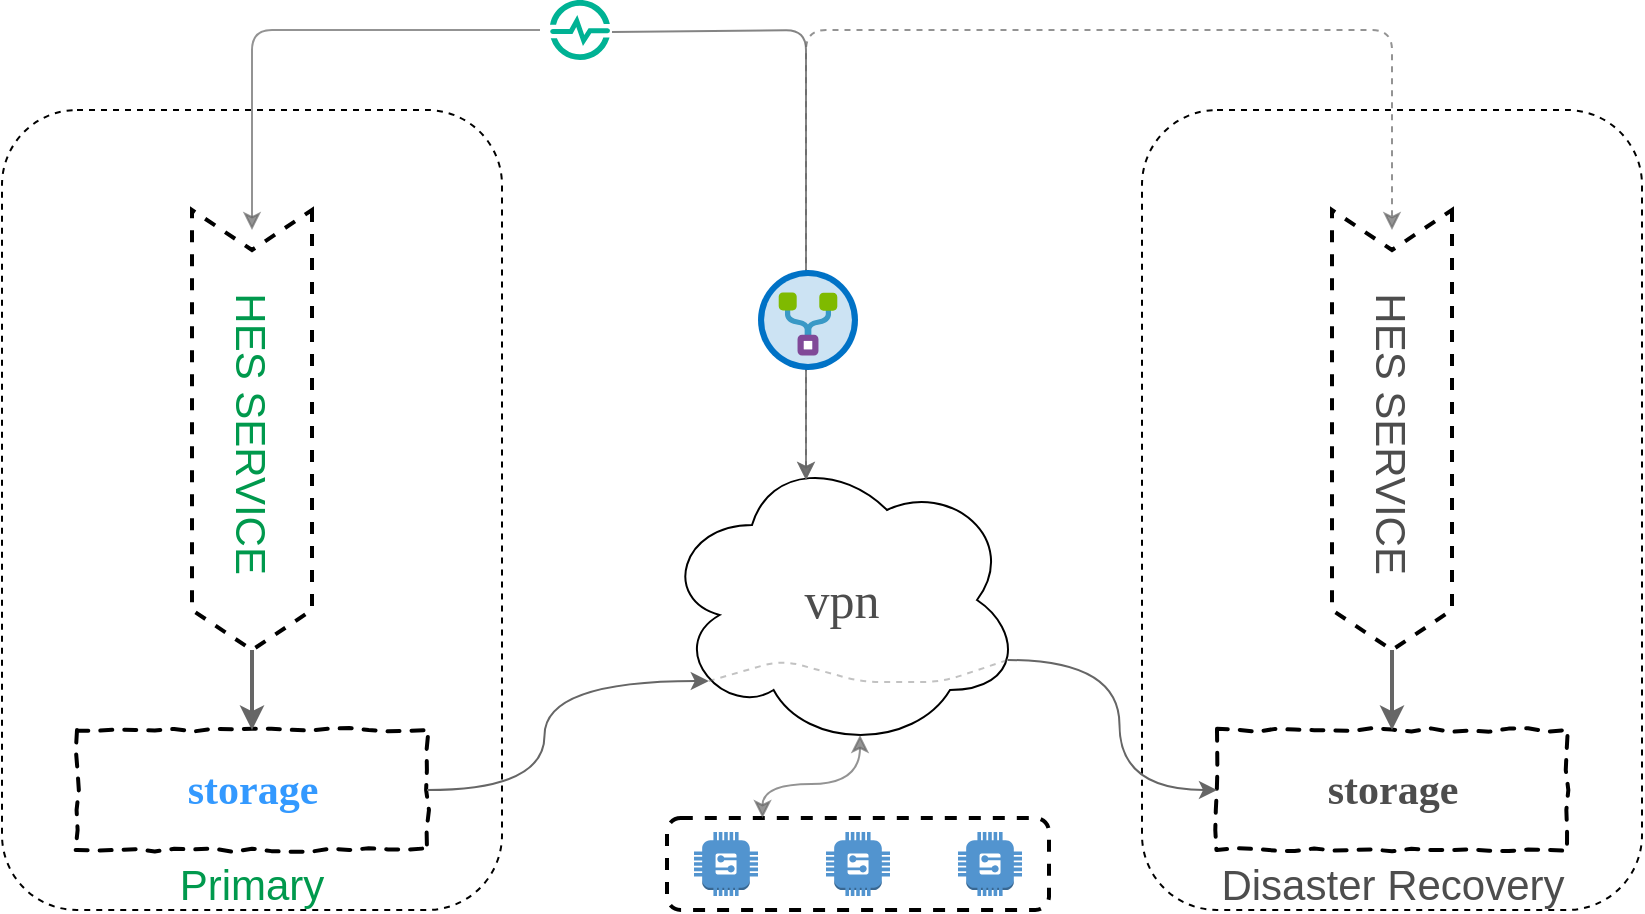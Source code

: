 <mxfile version="12.1.3" type="github" pages="1">
  <diagram id="BJLUIK8ViXt1Ke6kT3ky" name="Page-1">
    <mxGraphModel dx="1355" dy="805" grid="1" gridSize="10" guides="1" tooltips="1" connect="1" arrows="1" fold="1" page="1" pageScale="1" pageWidth="850" pageHeight="1100" math="0" shadow="0">
      <root>
        <mxCell id="0"/>
        <mxCell id="1" parent="0"/>
        <mxCell id="kiILDkzLkVGRSv6afWxT-40" value="" style="rounded=1;whiteSpace=wrap;html=1;dashed=1;strokeWidth=2;fillColor=none;fontFamily=Helvetica;fontSize=21;fontColor=#00994D;" vertex="1" parent="1">
          <mxGeometry x="348.5" y="464" width="191" height="46" as="geometry"/>
        </mxCell>
        <mxCell id="kiILDkzLkVGRSv6afWxT-1" value="vpn" style="ellipse;shape=cloud;whiteSpace=wrap;html=1;fontFamily=Comic Sans MS;fontSize=25;fontColor=#4D4D4D;" vertex="1" parent="1">
          <mxGeometry x="346" y="280" width="180" height="150" as="geometry"/>
        </mxCell>
        <mxCell id="kiILDkzLkVGRSv6afWxT-2" value="" style="rounded=1;whiteSpace=wrap;html=1;fontFamily=Comic Sans MS;fontSize=25;fillColor=none;dashed=1;" vertex="1" parent="1">
          <mxGeometry x="16" y="110" width="250" height="400" as="geometry"/>
        </mxCell>
        <mxCell id="kiILDkzLkVGRSv6afWxT-3" value="storage" style="html=1;whiteSpace=wrap;comic=1;strokeWidth=2;fontFamily=Comic Sans MS;fontStyle=1;dashed=1;fillColor=none;fontSize=21;fontColor=#3399FF;" vertex="1" parent="1">
          <mxGeometry x="53.5" y="420" width="175" height="60" as="geometry"/>
        </mxCell>
        <mxCell id="kiILDkzLkVGRSv6afWxT-4" value="" style="shape=step;perimeter=stepPerimeter;whiteSpace=wrap;html=1;fixedSize=1;fillColor=none;fontFamily=Comic Sans MS;fontSize=21;fontColor=#00FF80;direction=south;dashed=1;strokeWidth=2;" vertex="1" parent="1">
          <mxGeometry x="111" y="160" width="60" height="220" as="geometry"/>
        </mxCell>
        <mxCell id="kiILDkzLkVGRSv6afWxT-5" value="HES SERVICE&amp;nbsp;" style="text;html=1;strokeColor=none;fillColor=none;align=center;verticalAlign=middle;whiteSpace=wrap;rounded=0;dashed=1;fontFamily=Helvetica;fontSize=21;fontColor=#00994D;direction=west;rotation=90;" vertex="1" parent="1">
          <mxGeometry x="56" y="260" width="170" height="30" as="geometry"/>
        </mxCell>
        <mxCell id="kiILDkzLkVGRSv6afWxT-6" value="" style="endArrow=classic;html=1;fontFamily=Helvetica;fontSize=21;fontColor=#4D4D4D;entryX=0.5;entryY=0;entryDx=0;entryDy=0;exitX=1;exitY=0.5;exitDx=0;exitDy=0;strokeWidth=2;strokeColor=#666666;" edge="1" parent="1" source="kiILDkzLkVGRSv6afWxT-4" target="kiILDkzLkVGRSv6afWxT-3">
          <mxGeometry width="50" height="50" relative="1" as="geometry">
            <mxPoint x="141" y="390" as="sourcePoint"/>
            <mxPoint x="76" y="370" as="targetPoint"/>
          </mxGeometry>
        </mxCell>
        <mxCell id="kiILDkzLkVGRSv6afWxT-7" value="Primary" style="text;html=1;strokeColor=none;fillColor=none;align=center;verticalAlign=middle;whiteSpace=wrap;rounded=0;dashed=1;fontFamily=Helvetica;fontSize=21;fontColor=#00994D;" vertex="1" parent="1">
          <mxGeometry x="71" y="487" width="140" height="20" as="geometry"/>
        </mxCell>
        <mxCell id="kiILDkzLkVGRSv6afWxT-8" value="" style="rounded=1;whiteSpace=wrap;html=1;fontFamily=Comic Sans MS;fontSize=25;fillColor=none;dashed=1;" vertex="1" parent="1">
          <mxGeometry x="586" y="110" width="250" height="400" as="geometry"/>
        </mxCell>
        <mxCell id="kiILDkzLkVGRSv6afWxT-9" value="storage" style="html=1;whiteSpace=wrap;comic=1;strokeWidth=2;fontFamily=Comic Sans MS;fontStyle=1;dashed=1;fillColor=none;fontSize=21;fontColor=#4D4D4D;" vertex="1" parent="1">
          <mxGeometry x="623.5" y="420" width="175" height="60" as="geometry"/>
        </mxCell>
        <mxCell id="kiILDkzLkVGRSv6afWxT-10" value="" style="shape=step;perimeter=stepPerimeter;whiteSpace=wrap;html=1;fixedSize=1;fillColor=none;fontFamily=Comic Sans MS;fontSize=21;fontColor=#4D4D4D;direction=south;dashed=1;strokeWidth=2;" vertex="1" parent="1">
          <mxGeometry x="681" y="160" width="60" height="220" as="geometry"/>
        </mxCell>
        <mxCell id="kiILDkzLkVGRSv6afWxT-11" value="HES SERVICE&amp;nbsp;" style="text;html=1;strokeColor=none;fillColor=none;align=center;verticalAlign=middle;whiteSpace=wrap;rounded=0;dashed=1;fontFamily=Helvetica;fontSize=21;fontColor=#4D4D4D;direction=west;rotation=90;" vertex="1" parent="1">
          <mxGeometry x="626" y="260" width="170" height="30" as="geometry"/>
        </mxCell>
        <mxCell id="kiILDkzLkVGRSv6afWxT-12" value="" style="endArrow=classic;html=1;fontFamily=Helvetica;fontSize=21;fontColor=#4D4D4D;entryX=0.5;entryY=0;entryDx=0;entryDy=0;exitX=1;exitY=0.5;exitDx=0;exitDy=0;strokeWidth=2;strokeColor=#666666;" edge="1" parent="1" source="kiILDkzLkVGRSv6afWxT-10" target="kiILDkzLkVGRSv6afWxT-9">
          <mxGeometry width="50" height="50" relative="1" as="geometry">
            <mxPoint x="711" y="390" as="sourcePoint"/>
            <mxPoint x="646" y="370" as="targetPoint"/>
          </mxGeometry>
        </mxCell>
        <mxCell id="kiILDkzLkVGRSv6afWxT-13" value="Disaster Recovery" style="text;html=1;strokeColor=none;fillColor=none;align=center;verticalAlign=middle;whiteSpace=wrap;rounded=0;dashed=1;fontFamily=Helvetica;fontSize=21;fontColor=#4D4D4D;" vertex="1" parent="1">
          <mxGeometry x="618.5" y="487" width="185" height="20" as="geometry"/>
        </mxCell>
        <mxCell id="kiILDkzLkVGRSv6afWxT-14" value="" style="endArrow=classic;startArrow=none;html=1;strokeColor=#666666;strokeWidth=1;fontFamily=Helvetica;fontSize=21;fontColor=#4D4D4D;exitX=1;exitY=0.5;exitDx=0;exitDy=0;entryX=0.13;entryY=0.77;entryDx=0;entryDy=0;entryPerimeter=0;edgeStyle=orthogonalEdgeStyle;curved=1;startFill=0;" edge="1" parent="1" source="kiILDkzLkVGRSv6afWxT-3" target="kiILDkzLkVGRSv6afWxT-1">
          <mxGeometry width="50" height="50" relative="1" as="geometry">
            <mxPoint x="386" y="460" as="sourcePoint"/>
            <mxPoint x="436" y="410" as="targetPoint"/>
          </mxGeometry>
        </mxCell>
        <mxCell id="kiILDkzLkVGRSv6afWxT-16" value="" style="endArrow=none;startArrow=classic;html=1;strokeColor=#666666;strokeWidth=1;fontFamily=Helvetica;fontSize=21;fontColor=#4D4D4D;entryX=0.96;entryY=0.7;entryDx=0;entryDy=0;entryPerimeter=0;exitX=0;exitY=0.5;exitDx=0;exitDy=0;edgeStyle=orthogonalEdgeStyle;curved=1;endFill=0;" edge="1" parent="1" source="kiILDkzLkVGRSv6afWxT-9" target="kiILDkzLkVGRSv6afWxT-1">
          <mxGeometry width="50" height="50" relative="1" as="geometry">
            <mxPoint x="456" y="440" as="sourcePoint"/>
            <mxPoint x="506" y="390" as="targetPoint"/>
          </mxGeometry>
        </mxCell>
        <mxCell id="kiILDkzLkVGRSv6afWxT-18" value="" style="endArrow=none;dashed=1;html=1;strokeColor=#666666;strokeWidth=1;fontFamily=Helvetica;fontSize=21;fontColor=#4D4D4D;entryX=0.96;entryY=0.7;entryDx=0;entryDy=0;entryPerimeter=0;exitX=0.13;exitY=0.77;exitDx=0;exitDy=0;exitPerimeter=0;opacity=40;" edge="1" parent="1" source="kiILDkzLkVGRSv6afWxT-1" target="kiILDkzLkVGRSv6afWxT-1">
          <mxGeometry width="50" height="50" relative="1" as="geometry">
            <mxPoint x="426" y="510" as="sourcePoint"/>
            <mxPoint x="476" y="460" as="targetPoint"/>
            <Array as="points">
              <mxPoint x="406" y="385"/>
              <mxPoint x="446" y="396"/>
              <mxPoint x="486" y="396"/>
            </Array>
          </mxGeometry>
        </mxCell>
        <mxCell id="kiILDkzLkVGRSv6afWxT-19" value="" style="endArrow=classic;startArrow=none;html=1;strokeColor=#666666;strokeWidth=1;fontFamily=Helvetica;fontSize=21;fontColor=#4D4D4D;opacity=80;entryX=0.4;entryY=0.1;entryDx=0;entryDy=0;entryPerimeter=0;exitX=1.033;exitY=0.533;exitDx=0;exitDy=0;exitPerimeter=0;startFill=0;" edge="1" parent="1" source="kiILDkzLkVGRSv6afWxT-24" target="kiILDkzLkVGRSv6afWxT-1">
          <mxGeometry width="50" height="50" relative="1" as="geometry">
            <mxPoint x="141" y="170" as="sourcePoint"/>
            <mxPoint x="418" y="180" as="targetPoint"/>
            <Array as="points">
              <mxPoint x="418" y="70"/>
            </Array>
          </mxGeometry>
        </mxCell>
        <mxCell id="kiILDkzLkVGRSv6afWxT-20" value="" style="endArrow=classic;startArrow=classic;html=1;strokeColor=#666666;strokeWidth=1;fontFamily=Helvetica;fontSize=21;fontColor=#4D4D4D;opacity=70;exitX=0.4;exitY=0.1;exitDx=0;exitDy=0;exitPerimeter=0;dashed=1;" edge="1" parent="1" source="kiILDkzLkVGRSv6afWxT-1">
          <mxGeometry width="50" height="50" relative="1" as="geometry">
            <mxPoint x="460" y="230" as="sourcePoint"/>
            <mxPoint x="711" y="170" as="targetPoint"/>
            <Array as="points">
              <mxPoint x="418" y="70"/>
              <mxPoint x="711" y="70"/>
            </Array>
          </mxGeometry>
        </mxCell>
        <mxCell id="kiILDkzLkVGRSv6afWxT-22" value="" style="aspect=fixed;html=1;points=[];align=center;image;fontSize=12;image=img/lib/mscae/Integration_Service_Environments.svg;dashed=1;strokeWidth=2;fillColor=none;direction=west;" vertex="1" parent="1">
          <mxGeometry x="394" y="190" width="50" height="50" as="geometry"/>
        </mxCell>
        <mxCell id="kiILDkzLkVGRSv6afWxT-24" value="" style="aspect=fixed;html=1;points=[];align=center;image;fontSize=12;image=img/lib/mscae/Time_Series_Insights_environments.svg;dashed=1;strokeWidth=2;fillColor=none;" vertex="1" parent="1">
          <mxGeometry x="290" y="55" width="30" height="30" as="geometry"/>
        </mxCell>
        <mxCell id="kiILDkzLkVGRSv6afWxT-31" value="" style="endArrow=classic;html=1;strokeColor=#666666;strokeWidth=1;fontFamily=Helvetica;fontSize=21;fontColor=#00994D;opacity=70;" edge="1" parent="1">
          <mxGeometry width="50" height="50" relative="1" as="geometry">
            <mxPoint x="285" y="70" as="sourcePoint"/>
            <mxPoint x="141" y="170" as="targetPoint"/>
            <Array as="points">
              <mxPoint x="141" y="70"/>
            </Array>
          </mxGeometry>
        </mxCell>
        <mxCell id="kiILDkzLkVGRSv6afWxT-32" value="" style="outlineConnect=0;dashed=0;verticalLabelPosition=bottom;verticalAlign=top;align=center;html=1;shape=mxgraph.aws3.generic;fillColor=#5294CF;gradientColor=none;strokeWidth=2;fontFamily=Helvetica;fontSize=21;fontColor=#00994D;" vertex="1" parent="1">
          <mxGeometry x="362" y="471" width="32" height="32" as="geometry"/>
        </mxCell>
        <mxCell id="kiILDkzLkVGRSv6afWxT-33" value="" style="outlineConnect=0;dashed=0;verticalLabelPosition=bottom;verticalAlign=top;align=center;html=1;shape=mxgraph.aws3.generic;fillColor=#5294CF;gradientColor=none;strokeWidth=2;fontFamily=Helvetica;fontSize=21;fontColor=#00994D;" vertex="1" parent="1">
          <mxGeometry x="428" y="471" width="32" height="32" as="geometry"/>
        </mxCell>
        <mxCell id="kiILDkzLkVGRSv6afWxT-34" value="" style="outlineConnect=0;dashed=0;verticalLabelPosition=bottom;verticalAlign=top;align=center;html=1;shape=mxgraph.aws3.generic;fillColor=#5294CF;gradientColor=none;strokeWidth=2;fontFamily=Helvetica;fontSize=21;fontColor=#00994D;" vertex="1" parent="1">
          <mxGeometry x="494" y="471" width="32" height="32" as="geometry"/>
        </mxCell>
        <mxCell id="kiILDkzLkVGRSv6afWxT-41" value="" style="endArrow=classic;startArrow=classic;html=1;strokeColor=#666666;strokeWidth=1;fontFamily=Helvetica;fontSize=21;fontColor=#00994D;opacity=70;entryX=0.55;entryY=0.95;entryDx=0;entryDy=0;entryPerimeter=0;exitX=0.25;exitY=0;exitDx=0;exitDy=0;edgeStyle=orthogonalEdgeStyle;curved=1;" edge="1" parent="1" source="kiILDkzLkVGRSv6afWxT-40" target="kiILDkzLkVGRSv6afWxT-1">
          <mxGeometry width="50" height="50" relative="1" as="geometry">
            <mxPoint x="430" y="470" as="sourcePoint"/>
            <mxPoint x="480" y="420" as="targetPoint"/>
          </mxGeometry>
        </mxCell>
      </root>
    </mxGraphModel>
  </diagram>
</mxfile>
